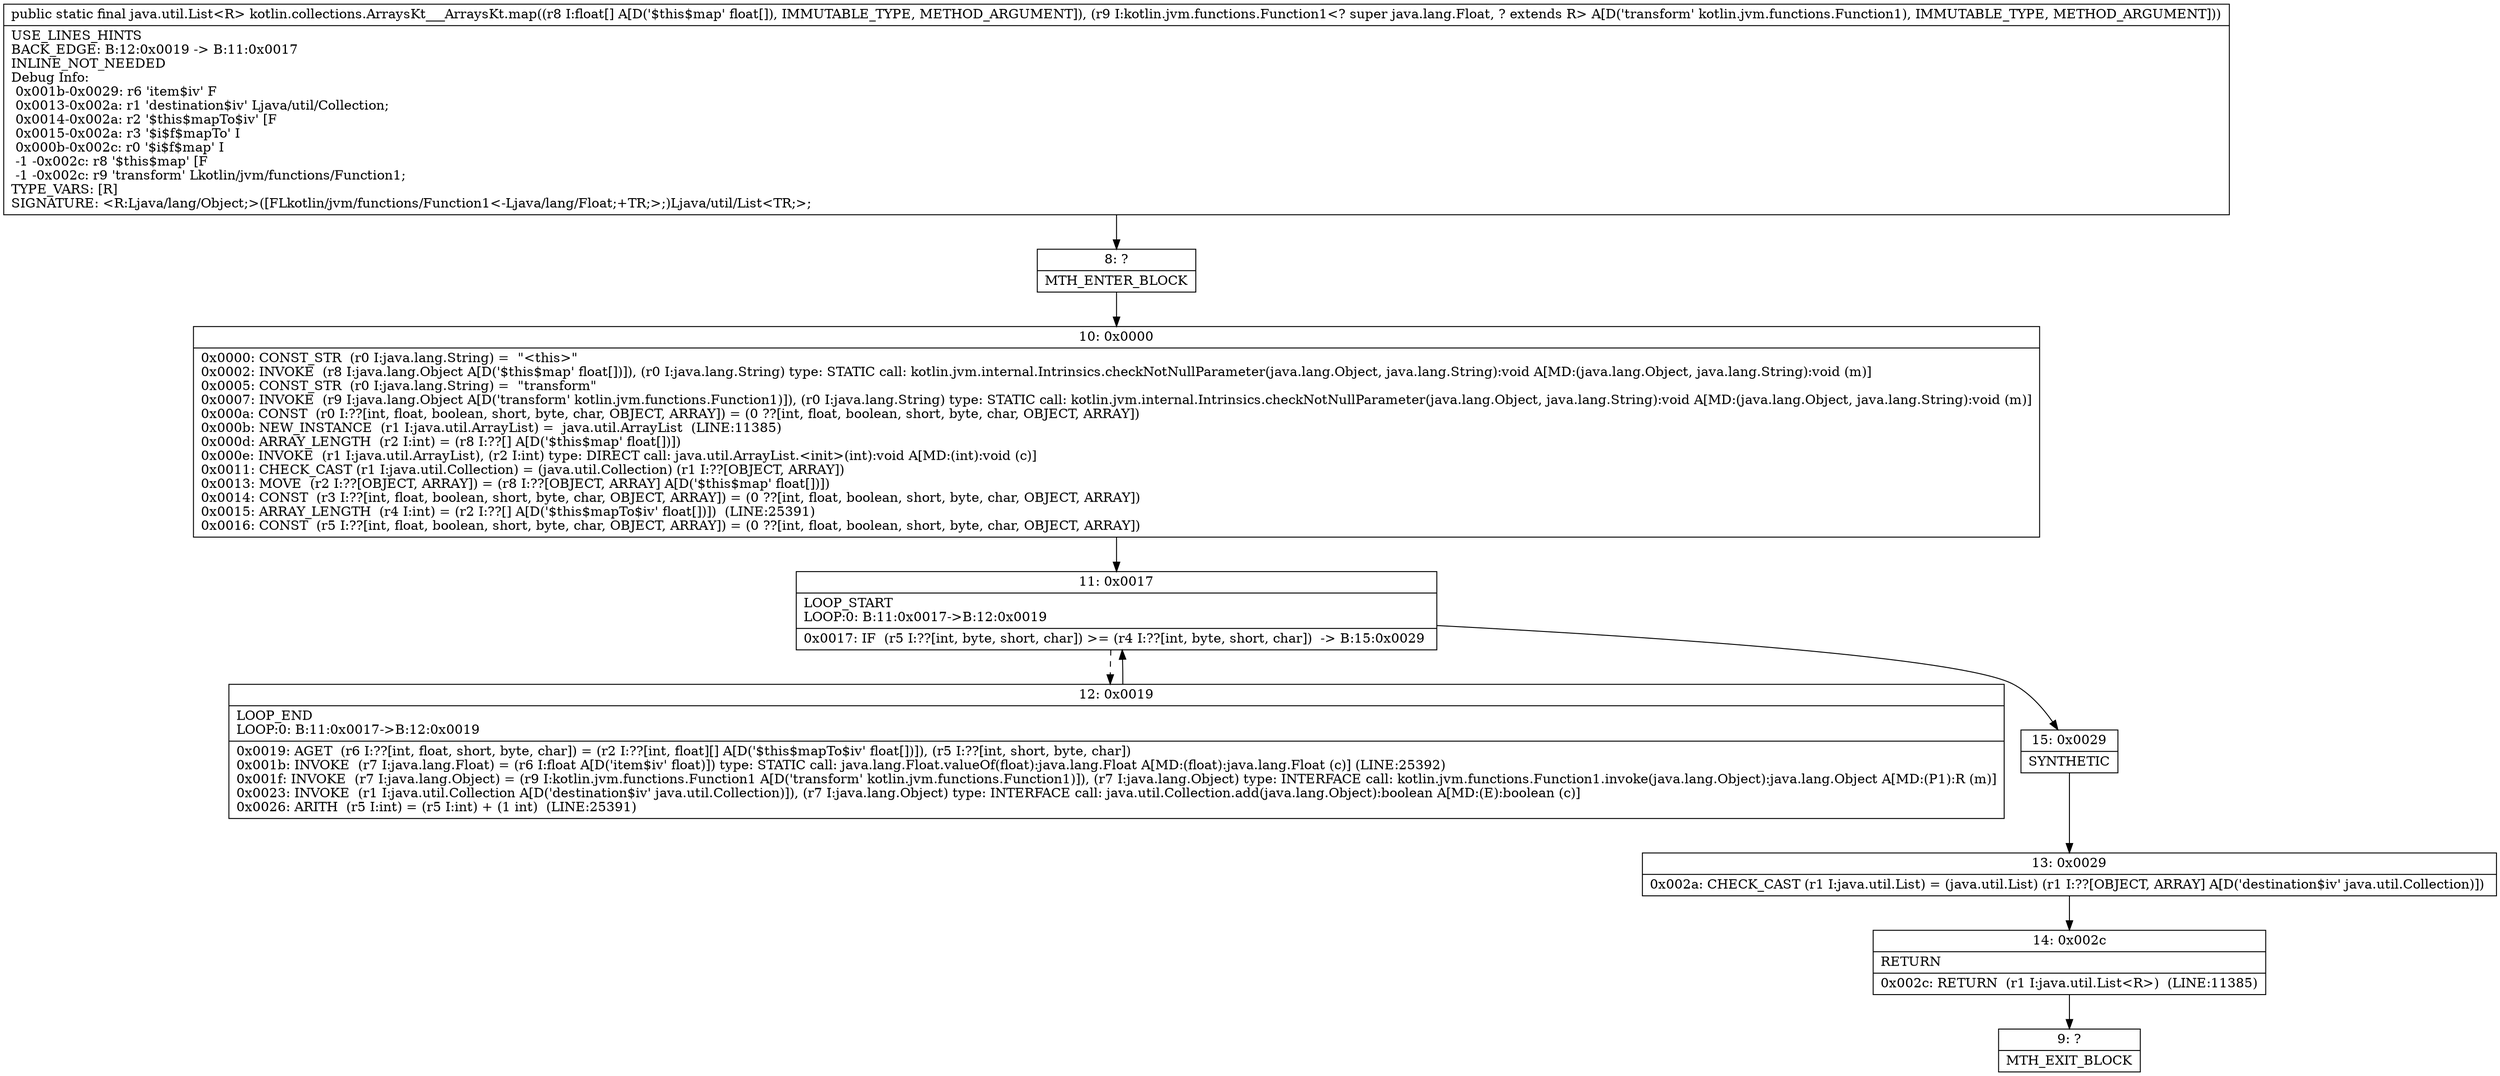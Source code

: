 digraph "CFG forkotlin.collections.ArraysKt___ArraysKt.map([FLkotlin\/jvm\/functions\/Function1;)Ljava\/util\/List;" {
Node_8 [shape=record,label="{8\:\ ?|MTH_ENTER_BLOCK\l}"];
Node_10 [shape=record,label="{10\:\ 0x0000|0x0000: CONST_STR  (r0 I:java.lang.String) =  \"\<this\>\" \l0x0002: INVOKE  (r8 I:java.lang.Object A[D('$this$map' float[])]), (r0 I:java.lang.String) type: STATIC call: kotlin.jvm.internal.Intrinsics.checkNotNullParameter(java.lang.Object, java.lang.String):void A[MD:(java.lang.Object, java.lang.String):void (m)]\l0x0005: CONST_STR  (r0 I:java.lang.String) =  \"transform\" \l0x0007: INVOKE  (r9 I:java.lang.Object A[D('transform' kotlin.jvm.functions.Function1)]), (r0 I:java.lang.String) type: STATIC call: kotlin.jvm.internal.Intrinsics.checkNotNullParameter(java.lang.Object, java.lang.String):void A[MD:(java.lang.Object, java.lang.String):void (m)]\l0x000a: CONST  (r0 I:??[int, float, boolean, short, byte, char, OBJECT, ARRAY]) = (0 ??[int, float, boolean, short, byte, char, OBJECT, ARRAY]) \l0x000b: NEW_INSTANCE  (r1 I:java.util.ArrayList) =  java.util.ArrayList  (LINE:11385)\l0x000d: ARRAY_LENGTH  (r2 I:int) = (r8 I:??[] A[D('$this$map' float[])]) \l0x000e: INVOKE  (r1 I:java.util.ArrayList), (r2 I:int) type: DIRECT call: java.util.ArrayList.\<init\>(int):void A[MD:(int):void (c)]\l0x0011: CHECK_CAST (r1 I:java.util.Collection) = (java.util.Collection) (r1 I:??[OBJECT, ARRAY]) \l0x0013: MOVE  (r2 I:??[OBJECT, ARRAY]) = (r8 I:??[OBJECT, ARRAY] A[D('$this$map' float[])]) \l0x0014: CONST  (r3 I:??[int, float, boolean, short, byte, char, OBJECT, ARRAY]) = (0 ??[int, float, boolean, short, byte, char, OBJECT, ARRAY]) \l0x0015: ARRAY_LENGTH  (r4 I:int) = (r2 I:??[] A[D('$this$mapTo$iv' float[])])  (LINE:25391)\l0x0016: CONST  (r5 I:??[int, float, boolean, short, byte, char, OBJECT, ARRAY]) = (0 ??[int, float, boolean, short, byte, char, OBJECT, ARRAY]) \l}"];
Node_11 [shape=record,label="{11\:\ 0x0017|LOOP_START\lLOOP:0: B:11:0x0017\-\>B:12:0x0019\l|0x0017: IF  (r5 I:??[int, byte, short, char]) \>= (r4 I:??[int, byte, short, char])  \-\> B:15:0x0029 \l}"];
Node_12 [shape=record,label="{12\:\ 0x0019|LOOP_END\lLOOP:0: B:11:0x0017\-\>B:12:0x0019\l|0x0019: AGET  (r6 I:??[int, float, short, byte, char]) = (r2 I:??[int, float][] A[D('$this$mapTo$iv' float[])]), (r5 I:??[int, short, byte, char]) \l0x001b: INVOKE  (r7 I:java.lang.Float) = (r6 I:float A[D('item$iv' float)]) type: STATIC call: java.lang.Float.valueOf(float):java.lang.Float A[MD:(float):java.lang.Float (c)] (LINE:25392)\l0x001f: INVOKE  (r7 I:java.lang.Object) = (r9 I:kotlin.jvm.functions.Function1 A[D('transform' kotlin.jvm.functions.Function1)]), (r7 I:java.lang.Object) type: INTERFACE call: kotlin.jvm.functions.Function1.invoke(java.lang.Object):java.lang.Object A[MD:(P1):R (m)]\l0x0023: INVOKE  (r1 I:java.util.Collection A[D('destination$iv' java.util.Collection)]), (r7 I:java.lang.Object) type: INTERFACE call: java.util.Collection.add(java.lang.Object):boolean A[MD:(E):boolean (c)]\l0x0026: ARITH  (r5 I:int) = (r5 I:int) + (1 int)  (LINE:25391)\l}"];
Node_15 [shape=record,label="{15\:\ 0x0029|SYNTHETIC\l}"];
Node_13 [shape=record,label="{13\:\ 0x0029|0x002a: CHECK_CAST (r1 I:java.util.List) = (java.util.List) (r1 I:??[OBJECT, ARRAY] A[D('destination$iv' java.util.Collection)]) \l}"];
Node_14 [shape=record,label="{14\:\ 0x002c|RETURN\l|0x002c: RETURN  (r1 I:java.util.List\<R\>)  (LINE:11385)\l}"];
Node_9 [shape=record,label="{9\:\ ?|MTH_EXIT_BLOCK\l}"];
MethodNode[shape=record,label="{public static final java.util.List\<R\> kotlin.collections.ArraysKt___ArraysKt.map((r8 I:float[] A[D('$this$map' float[]), IMMUTABLE_TYPE, METHOD_ARGUMENT]), (r9 I:kotlin.jvm.functions.Function1\<? super java.lang.Float, ? extends R\> A[D('transform' kotlin.jvm.functions.Function1), IMMUTABLE_TYPE, METHOD_ARGUMENT]))  | USE_LINES_HINTS\lBACK_EDGE: B:12:0x0019 \-\> B:11:0x0017\lINLINE_NOT_NEEDED\lDebug Info:\l  0x001b\-0x0029: r6 'item$iv' F\l  0x0013\-0x002a: r1 'destination$iv' Ljava\/util\/Collection;\l  0x0014\-0x002a: r2 '$this$mapTo$iv' [F\l  0x0015\-0x002a: r3 '$i$f$mapTo' I\l  0x000b\-0x002c: r0 '$i$f$map' I\l  \-1 \-0x002c: r8 '$this$map' [F\l  \-1 \-0x002c: r9 'transform' Lkotlin\/jvm\/functions\/Function1;\lTYPE_VARS: [R]\lSIGNATURE: \<R:Ljava\/lang\/Object;\>([FLkotlin\/jvm\/functions\/Function1\<\-Ljava\/lang\/Float;+TR;\>;)Ljava\/util\/List\<TR;\>;\l}"];
MethodNode -> Node_8;Node_8 -> Node_10;
Node_10 -> Node_11;
Node_11 -> Node_12[style=dashed];
Node_11 -> Node_15;
Node_12 -> Node_11;
Node_15 -> Node_13;
Node_13 -> Node_14;
Node_14 -> Node_9;
}

